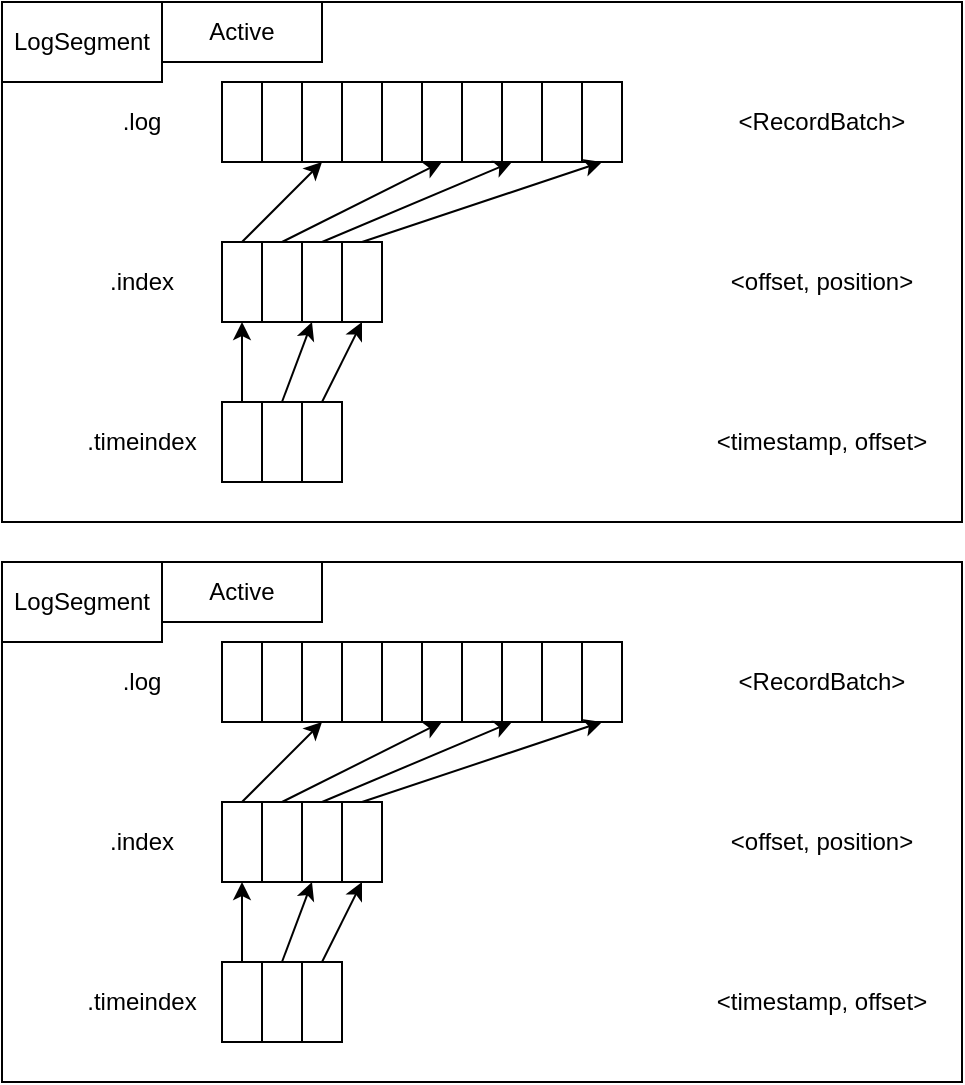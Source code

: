 <mxfile version="14.3.2" type="github">
  <diagram id="uaOw-mA3m-jpvrRVuked" name="第 1 页">
    <mxGraphModel dx="2033" dy="1131" grid="1" gridSize="10" guides="1" tooltips="1" connect="1" arrows="1" fold="1" page="1" pageScale="1" pageWidth="827" pageHeight="1169" math="0" shadow="0">
      <root>
        <mxCell id="0" />
        <mxCell id="1" parent="0" />
        <mxCell id="ooz1Gy32EYgsOm7iw_s4-39" value="" style="rounded=0;whiteSpace=wrap;html=1;" vertex="1" parent="1">
          <mxGeometry x="40" y="80" width="480" height="260" as="geometry" />
        </mxCell>
        <mxCell id="ooz1Gy32EYgsOm7iw_s4-3" value="" style="rounded=0;whiteSpace=wrap;html=1;" vertex="1" parent="1">
          <mxGeometry x="150" y="120" width="20" height="40" as="geometry" />
        </mxCell>
        <mxCell id="ooz1Gy32EYgsOm7iw_s4-4" value="" style="rounded=0;whiteSpace=wrap;html=1;" vertex="1" parent="1">
          <mxGeometry x="170" y="120" width="20" height="40" as="geometry" />
        </mxCell>
        <mxCell id="ooz1Gy32EYgsOm7iw_s4-5" value="" style="rounded=0;whiteSpace=wrap;html=1;" vertex="1" parent="1">
          <mxGeometry x="190" y="120" width="20" height="40" as="geometry" />
        </mxCell>
        <mxCell id="ooz1Gy32EYgsOm7iw_s4-6" value="" style="rounded=0;whiteSpace=wrap;html=1;" vertex="1" parent="1">
          <mxGeometry x="210" y="120" width="20" height="40" as="geometry" />
        </mxCell>
        <mxCell id="ooz1Gy32EYgsOm7iw_s4-7" value="" style="rounded=0;whiteSpace=wrap;html=1;" vertex="1" parent="1">
          <mxGeometry x="230" y="120" width="20" height="40" as="geometry" />
        </mxCell>
        <mxCell id="ooz1Gy32EYgsOm7iw_s4-8" value="" style="rounded=0;whiteSpace=wrap;html=1;" vertex="1" parent="1">
          <mxGeometry x="250" y="120" width="20" height="40" as="geometry" />
        </mxCell>
        <mxCell id="ooz1Gy32EYgsOm7iw_s4-9" value="" style="rounded=0;whiteSpace=wrap;html=1;" vertex="1" parent="1">
          <mxGeometry x="270" y="120" width="20" height="40" as="geometry" />
        </mxCell>
        <mxCell id="ooz1Gy32EYgsOm7iw_s4-10" value="" style="rounded=0;whiteSpace=wrap;html=1;" vertex="1" parent="1">
          <mxGeometry x="290" y="120" width="20" height="40" as="geometry" />
        </mxCell>
        <mxCell id="ooz1Gy32EYgsOm7iw_s4-11" value="" style="rounded=0;whiteSpace=wrap;html=1;" vertex="1" parent="1">
          <mxGeometry x="310" y="120" width="20" height="40" as="geometry" />
        </mxCell>
        <mxCell id="ooz1Gy32EYgsOm7iw_s4-12" value="" style="rounded=0;whiteSpace=wrap;html=1;" vertex="1" parent="1">
          <mxGeometry x="330" y="120" width="20" height="40" as="geometry" />
        </mxCell>
        <mxCell id="ooz1Gy32EYgsOm7iw_s4-13" value="" style="rounded=0;whiteSpace=wrap;html=1;" vertex="1" parent="1">
          <mxGeometry x="150" y="200" width="20" height="40" as="geometry" />
        </mxCell>
        <mxCell id="ooz1Gy32EYgsOm7iw_s4-14" value="" style="rounded=0;whiteSpace=wrap;html=1;" vertex="1" parent="1">
          <mxGeometry x="170" y="200" width="20" height="40" as="geometry" />
        </mxCell>
        <mxCell id="ooz1Gy32EYgsOm7iw_s4-15" value="" style="rounded=0;whiteSpace=wrap;html=1;" vertex="1" parent="1">
          <mxGeometry x="190" y="200" width="20" height="40" as="geometry" />
        </mxCell>
        <mxCell id="ooz1Gy32EYgsOm7iw_s4-16" value="" style="rounded=0;whiteSpace=wrap;html=1;" vertex="1" parent="1">
          <mxGeometry x="210" y="200" width="20" height="40" as="geometry" />
        </mxCell>
        <mxCell id="ooz1Gy32EYgsOm7iw_s4-20" value="" style="endArrow=classic;html=1;exitX=0.5;exitY=0;exitDx=0;exitDy=0;entryX=0.5;entryY=1;entryDx=0;entryDy=0;" edge="1" parent="1" source="ooz1Gy32EYgsOm7iw_s4-13" target="ooz1Gy32EYgsOm7iw_s4-5">
          <mxGeometry width="50" height="50" relative="1" as="geometry">
            <mxPoint x="120" y="370" as="sourcePoint" />
            <mxPoint x="170" y="320" as="targetPoint" />
          </mxGeometry>
        </mxCell>
        <mxCell id="ooz1Gy32EYgsOm7iw_s4-21" value="" style="endArrow=classic;html=1;exitX=0.5;exitY=0;exitDx=0;exitDy=0;entryX=0.5;entryY=1;entryDx=0;entryDy=0;" edge="1" parent="1" source="ooz1Gy32EYgsOm7iw_s4-14" target="ooz1Gy32EYgsOm7iw_s4-8">
          <mxGeometry width="50" height="50" relative="1" as="geometry">
            <mxPoint x="170" y="210" as="sourcePoint" />
            <mxPoint x="210" y="170" as="targetPoint" />
          </mxGeometry>
        </mxCell>
        <mxCell id="ooz1Gy32EYgsOm7iw_s4-22" value="" style="endArrow=classic;html=1;exitX=0.5;exitY=0;exitDx=0;exitDy=0;entryX=0.25;entryY=1;entryDx=0;entryDy=0;" edge="1" parent="1" source="ooz1Gy32EYgsOm7iw_s4-15" target="ooz1Gy32EYgsOm7iw_s4-10">
          <mxGeometry width="50" height="50" relative="1" as="geometry">
            <mxPoint x="180" y="220" as="sourcePoint" />
            <mxPoint x="220" y="180" as="targetPoint" />
          </mxGeometry>
        </mxCell>
        <mxCell id="ooz1Gy32EYgsOm7iw_s4-23" value="" style="endArrow=classic;html=1;exitX=0.5;exitY=0;exitDx=0;exitDy=0;entryX=0.5;entryY=1;entryDx=0;entryDy=0;" edge="1" parent="1" source="ooz1Gy32EYgsOm7iw_s4-16" target="ooz1Gy32EYgsOm7iw_s4-12">
          <mxGeometry width="50" height="50" relative="1" as="geometry">
            <mxPoint x="170" y="210" as="sourcePoint" />
            <mxPoint x="210" y="170" as="targetPoint" />
          </mxGeometry>
        </mxCell>
        <mxCell id="ooz1Gy32EYgsOm7iw_s4-24" value=".log" style="text;html=1;strokeColor=none;fillColor=none;align=center;verticalAlign=middle;whiteSpace=wrap;rounded=0;" vertex="1" parent="1">
          <mxGeometry x="90" y="130" width="40" height="20" as="geometry" />
        </mxCell>
        <mxCell id="ooz1Gy32EYgsOm7iw_s4-25" value=".index" style="text;html=1;strokeColor=none;fillColor=none;align=center;verticalAlign=middle;whiteSpace=wrap;rounded=0;" vertex="1" parent="1">
          <mxGeometry x="90" y="210" width="40" height="20" as="geometry" />
        </mxCell>
        <mxCell id="ooz1Gy32EYgsOm7iw_s4-26" value="" style="rounded=0;whiteSpace=wrap;html=1;" vertex="1" parent="1">
          <mxGeometry x="150" y="280" width="20" height="40" as="geometry" />
        </mxCell>
        <mxCell id="ooz1Gy32EYgsOm7iw_s4-27" value="" style="rounded=0;whiteSpace=wrap;html=1;" vertex="1" parent="1">
          <mxGeometry x="170" y="280" width="20" height="40" as="geometry" />
        </mxCell>
        <mxCell id="ooz1Gy32EYgsOm7iw_s4-28" value="" style="rounded=0;whiteSpace=wrap;html=1;" vertex="1" parent="1">
          <mxGeometry x="190" y="280" width="20" height="40" as="geometry" />
        </mxCell>
        <mxCell id="ooz1Gy32EYgsOm7iw_s4-30" value=".timeindex" style="text;html=1;strokeColor=none;fillColor=none;align=center;verticalAlign=middle;whiteSpace=wrap;rounded=0;" vertex="1" parent="1">
          <mxGeometry x="80" y="290" width="60" height="20" as="geometry" />
        </mxCell>
        <mxCell id="ooz1Gy32EYgsOm7iw_s4-32" value="" style="endArrow=classic;html=1;exitX=0.5;exitY=0;exitDx=0;exitDy=0;entryX=0.5;entryY=1;entryDx=0;entryDy=0;" edge="1" parent="1" source="ooz1Gy32EYgsOm7iw_s4-26" target="ooz1Gy32EYgsOm7iw_s4-13">
          <mxGeometry width="50" height="50" relative="1" as="geometry">
            <mxPoint x="170" y="210" as="sourcePoint" />
            <mxPoint x="210" y="170" as="targetPoint" />
          </mxGeometry>
        </mxCell>
        <mxCell id="ooz1Gy32EYgsOm7iw_s4-33" value="" style="endArrow=classic;html=1;exitX=0.5;exitY=0;exitDx=0;exitDy=0;entryX=0.25;entryY=1;entryDx=0;entryDy=0;" edge="1" parent="1" source="ooz1Gy32EYgsOm7iw_s4-27" target="ooz1Gy32EYgsOm7iw_s4-15">
          <mxGeometry width="50" height="50" relative="1" as="geometry">
            <mxPoint x="170" y="290" as="sourcePoint" />
            <mxPoint x="170" y="250" as="targetPoint" />
          </mxGeometry>
        </mxCell>
        <mxCell id="ooz1Gy32EYgsOm7iw_s4-34" value="" style="endArrow=classic;html=1;exitX=0.5;exitY=0;exitDx=0;exitDy=0;entryX=0.5;entryY=1;entryDx=0;entryDy=0;" edge="1" parent="1" source="ooz1Gy32EYgsOm7iw_s4-28" target="ooz1Gy32EYgsOm7iw_s4-16">
          <mxGeometry width="50" height="50" relative="1" as="geometry">
            <mxPoint x="180" y="300" as="sourcePoint" />
            <mxPoint x="180" y="260" as="targetPoint" />
          </mxGeometry>
        </mxCell>
        <mxCell id="ooz1Gy32EYgsOm7iw_s4-36" value="&amp;lt;timestamp, offset&amp;gt;" style="text;html=1;strokeColor=none;fillColor=none;align=center;verticalAlign=middle;whiteSpace=wrap;rounded=0;" vertex="1" parent="1">
          <mxGeometry x="390" y="280" width="120" height="40" as="geometry" />
        </mxCell>
        <mxCell id="ooz1Gy32EYgsOm7iw_s4-37" value="&amp;lt;offset, position&amp;gt;" style="text;html=1;strokeColor=none;fillColor=none;align=center;verticalAlign=middle;whiteSpace=wrap;rounded=0;" vertex="1" parent="1">
          <mxGeometry x="390" y="200" width="120" height="40" as="geometry" />
        </mxCell>
        <mxCell id="ooz1Gy32EYgsOm7iw_s4-38" value="&amp;lt;RecordBatch&amp;gt;" style="text;html=1;strokeColor=none;fillColor=none;align=center;verticalAlign=middle;whiteSpace=wrap;rounded=0;" vertex="1" parent="1">
          <mxGeometry x="390" y="120" width="120" height="40" as="geometry" />
        </mxCell>
        <mxCell id="ooz1Gy32EYgsOm7iw_s4-40" value="LogSegment" style="rounded=0;whiteSpace=wrap;html=1;" vertex="1" parent="1">
          <mxGeometry x="40" y="80" width="80" height="40" as="geometry" />
        </mxCell>
        <mxCell id="ooz1Gy32EYgsOm7iw_s4-41" value="" style="rounded=0;whiteSpace=wrap;html=1;" vertex="1" parent="1">
          <mxGeometry x="40" y="360" width="480" height="260" as="geometry" />
        </mxCell>
        <mxCell id="ooz1Gy32EYgsOm7iw_s4-42" value="" style="rounded=0;whiteSpace=wrap;html=1;" vertex="1" parent="1">
          <mxGeometry x="150" y="400" width="20" height="40" as="geometry" />
        </mxCell>
        <mxCell id="ooz1Gy32EYgsOm7iw_s4-43" value="" style="rounded=0;whiteSpace=wrap;html=1;" vertex="1" parent="1">
          <mxGeometry x="170" y="400" width="20" height="40" as="geometry" />
        </mxCell>
        <mxCell id="ooz1Gy32EYgsOm7iw_s4-44" value="" style="rounded=0;whiteSpace=wrap;html=1;" vertex="1" parent="1">
          <mxGeometry x="190" y="400" width="20" height="40" as="geometry" />
        </mxCell>
        <mxCell id="ooz1Gy32EYgsOm7iw_s4-45" value="" style="rounded=0;whiteSpace=wrap;html=1;" vertex="1" parent="1">
          <mxGeometry x="210" y="400" width="20" height="40" as="geometry" />
        </mxCell>
        <mxCell id="ooz1Gy32EYgsOm7iw_s4-46" value="" style="rounded=0;whiteSpace=wrap;html=1;" vertex="1" parent="1">
          <mxGeometry x="230" y="400" width="20" height="40" as="geometry" />
        </mxCell>
        <mxCell id="ooz1Gy32EYgsOm7iw_s4-47" value="" style="rounded=0;whiteSpace=wrap;html=1;" vertex="1" parent="1">
          <mxGeometry x="250" y="400" width="20" height="40" as="geometry" />
        </mxCell>
        <mxCell id="ooz1Gy32EYgsOm7iw_s4-48" value="" style="rounded=0;whiteSpace=wrap;html=1;" vertex="1" parent="1">
          <mxGeometry x="270" y="400" width="20" height="40" as="geometry" />
        </mxCell>
        <mxCell id="ooz1Gy32EYgsOm7iw_s4-49" value="" style="rounded=0;whiteSpace=wrap;html=1;" vertex="1" parent="1">
          <mxGeometry x="290" y="400" width="20" height="40" as="geometry" />
        </mxCell>
        <mxCell id="ooz1Gy32EYgsOm7iw_s4-50" value="" style="rounded=0;whiteSpace=wrap;html=1;" vertex="1" parent="1">
          <mxGeometry x="310" y="400" width="20" height="40" as="geometry" />
        </mxCell>
        <mxCell id="ooz1Gy32EYgsOm7iw_s4-51" value="" style="rounded=0;whiteSpace=wrap;html=1;" vertex="1" parent="1">
          <mxGeometry x="330" y="400" width="20" height="40" as="geometry" />
        </mxCell>
        <mxCell id="ooz1Gy32EYgsOm7iw_s4-52" value="" style="rounded=0;whiteSpace=wrap;html=1;" vertex="1" parent="1">
          <mxGeometry x="150" y="480" width="20" height="40" as="geometry" />
        </mxCell>
        <mxCell id="ooz1Gy32EYgsOm7iw_s4-53" value="" style="rounded=0;whiteSpace=wrap;html=1;" vertex="1" parent="1">
          <mxGeometry x="170" y="480" width="20" height="40" as="geometry" />
        </mxCell>
        <mxCell id="ooz1Gy32EYgsOm7iw_s4-54" value="" style="rounded=0;whiteSpace=wrap;html=1;" vertex="1" parent="1">
          <mxGeometry x="190" y="480" width="20" height="40" as="geometry" />
        </mxCell>
        <mxCell id="ooz1Gy32EYgsOm7iw_s4-55" value="" style="rounded=0;whiteSpace=wrap;html=1;" vertex="1" parent="1">
          <mxGeometry x="210" y="480" width="20" height="40" as="geometry" />
        </mxCell>
        <mxCell id="ooz1Gy32EYgsOm7iw_s4-56" value="" style="endArrow=classic;html=1;exitX=0.5;exitY=0;exitDx=0;exitDy=0;entryX=0.5;entryY=1;entryDx=0;entryDy=0;" edge="1" parent="1" source="ooz1Gy32EYgsOm7iw_s4-52" target="ooz1Gy32EYgsOm7iw_s4-44">
          <mxGeometry width="50" height="50" relative="1" as="geometry">
            <mxPoint x="120" y="650" as="sourcePoint" />
            <mxPoint x="170" y="600" as="targetPoint" />
          </mxGeometry>
        </mxCell>
        <mxCell id="ooz1Gy32EYgsOm7iw_s4-57" value="" style="endArrow=classic;html=1;exitX=0.5;exitY=0;exitDx=0;exitDy=0;entryX=0.5;entryY=1;entryDx=0;entryDy=0;" edge="1" parent="1" source="ooz1Gy32EYgsOm7iw_s4-53" target="ooz1Gy32EYgsOm7iw_s4-47">
          <mxGeometry width="50" height="50" relative="1" as="geometry">
            <mxPoint x="170" y="490" as="sourcePoint" />
            <mxPoint x="210" y="450" as="targetPoint" />
          </mxGeometry>
        </mxCell>
        <mxCell id="ooz1Gy32EYgsOm7iw_s4-58" value="" style="endArrow=classic;html=1;exitX=0.5;exitY=0;exitDx=0;exitDy=0;entryX=0.25;entryY=1;entryDx=0;entryDy=0;" edge="1" parent="1" source="ooz1Gy32EYgsOm7iw_s4-54" target="ooz1Gy32EYgsOm7iw_s4-49">
          <mxGeometry width="50" height="50" relative="1" as="geometry">
            <mxPoint x="180" y="500" as="sourcePoint" />
            <mxPoint x="220" y="460" as="targetPoint" />
          </mxGeometry>
        </mxCell>
        <mxCell id="ooz1Gy32EYgsOm7iw_s4-59" value="" style="endArrow=classic;html=1;exitX=0.5;exitY=0;exitDx=0;exitDy=0;entryX=0.5;entryY=1;entryDx=0;entryDy=0;" edge="1" parent="1" source="ooz1Gy32EYgsOm7iw_s4-55" target="ooz1Gy32EYgsOm7iw_s4-51">
          <mxGeometry width="50" height="50" relative="1" as="geometry">
            <mxPoint x="170" y="490" as="sourcePoint" />
            <mxPoint x="210" y="450" as="targetPoint" />
          </mxGeometry>
        </mxCell>
        <mxCell id="ooz1Gy32EYgsOm7iw_s4-60" value=".log" style="text;html=1;strokeColor=none;fillColor=none;align=center;verticalAlign=middle;whiteSpace=wrap;rounded=0;" vertex="1" parent="1">
          <mxGeometry x="90" y="410" width="40" height="20" as="geometry" />
        </mxCell>
        <mxCell id="ooz1Gy32EYgsOm7iw_s4-61" value=".index" style="text;html=1;strokeColor=none;fillColor=none;align=center;verticalAlign=middle;whiteSpace=wrap;rounded=0;" vertex="1" parent="1">
          <mxGeometry x="90" y="490" width="40" height="20" as="geometry" />
        </mxCell>
        <mxCell id="ooz1Gy32EYgsOm7iw_s4-62" value="" style="rounded=0;whiteSpace=wrap;html=1;" vertex="1" parent="1">
          <mxGeometry x="150" y="560" width="20" height="40" as="geometry" />
        </mxCell>
        <mxCell id="ooz1Gy32EYgsOm7iw_s4-63" value="" style="rounded=0;whiteSpace=wrap;html=1;" vertex="1" parent="1">
          <mxGeometry x="170" y="560" width="20" height="40" as="geometry" />
        </mxCell>
        <mxCell id="ooz1Gy32EYgsOm7iw_s4-64" value="" style="rounded=0;whiteSpace=wrap;html=1;" vertex="1" parent="1">
          <mxGeometry x="190" y="560" width="20" height="40" as="geometry" />
        </mxCell>
        <mxCell id="ooz1Gy32EYgsOm7iw_s4-65" value=".timeindex" style="text;html=1;strokeColor=none;fillColor=none;align=center;verticalAlign=middle;whiteSpace=wrap;rounded=0;" vertex="1" parent="1">
          <mxGeometry x="80" y="570" width="60" height="20" as="geometry" />
        </mxCell>
        <mxCell id="ooz1Gy32EYgsOm7iw_s4-66" value="" style="endArrow=classic;html=1;exitX=0.5;exitY=0;exitDx=0;exitDy=0;entryX=0.5;entryY=1;entryDx=0;entryDy=0;" edge="1" parent="1" source="ooz1Gy32EYgsOm7iw_s4-62" target="ooz1Gy32EYgsOm7iw_s4-52">
          <mxGeometry width="50" height="50" relative="1" as="geometry">
            <mxPoint x="170" y="490" as="sourcePoint" />
            <mxPoint x="210" y="450" as="targetPoint" />
          </mxGeometry>
        </mxCell>
        <mxCell id="ooz1Gy32EYgsOm7iw_s4-67" value="" style="endArrow=classic;html=1;exitX=0.5;exitY=0;exitDx=0;exitDy=0;entryX=0.25;entryY=1;entryDx=0;entryDy=0;" edge="1" parent="1" source="ooz1Gy32EYgsOm7iw_s4-63" target="ooz1Gy32EYgsOm7iw_s4-54">
          <mxGeometry width="50" height="50" relative="1" as="geometry">
            <mxPoint x="170" y="570" as="sourcePoint" />
            <mxPoint x="170" y="530" as="targetPoint" />
          </mxGeometry>
        </mxCell>
        <mxCell id="ooz1Gy32EYgsOm7iw_s4-68" value="" style="endArrow=classic;html=1;exitX=0.5;exitY=0;exitDx=0;exitDy=0;entryX=0.5;entryY=1;entryDx=0;entryDy=0;" edge="1" parent="1" source="ooz1Gy32EYgsOm7iw_s4-64" target="ooz1Gy32EYgsOm7iw_s4-55">
          <mxGeometry width="50" height="50" relative="1" as="geometry">
            <mxPoint x="180" y="580" as="sourcePoint" />
            <mxPoint x="180" y="540" as="targetPoint" />
          </mxGeometry>
        </mxCell>
        <mxCell id="ooz1Gy32EYgsOm7iw_s4-69" value="&amp;lt;timestamp, offset&amp;gt;" style="text;html=1;strokeColor=none;fillColor=none;align=center;verticalAlign=middle;whiteSpace=wrap;rounded=0;" vertex="1" parent="1">
          <mxGeometry x="390" y="560" width="120" height="40" as="geometry" />
        </mxCell>
        <mxCell id="ooz1Gy32EYgsOm7iw_s4-70" value="&amp;lt;offset, position&amp;gt;" style="text;html=1;strokeColor=none;fillColor=none;align=center;verticalAlign=middle;whiteSpace=wrap;rounded=0;" vertex="1" parent="1">
          <mxGeometry x="390" y="480" width="120" height="40" as="geometry" />
        </mxCell>
        <mxCell id="ooz1Gy32EYgsOm7iw_s4-71" value="&amp;lt;RecordBatch&amp;gt;" style="text;html=1;strokeColor=none;fillColor=none;align=center;verticalAlign=middle;whiteSpace=wrap;rounded=0;" vertex="1" parent="1">
          <mxGeometry x="390" y="400" width="120" height="40" as="geometry" />
        </mxCell>
        <mxCell id="ooz1Gy32EYgsOm7iw_s4-72" value="LogSegment" style="rounded=0;whiteSpace=wrap;html=1;" vertex="1" parent="1">
          <mxGeometry x="40" y="360" width="80" height="40" as="geometry" />
        </mxCell>
        <mxCell id="ooz1Gy32EYgsOm7iw_s4-73" value="Active" style="rounded=0;whiteSpace=wrap;html=1;" vertex="1" parent="1">
          <mxGeometry x="120" y="360" width="80" height="30" as="geometry" />
        </mxCell>
        <mxCell id="ooz1Gy32EYgsOm7iw_s4-74" value="Active" style="rounded=0;whiteSpace=wrap;html=1;" vertex="1" parent="1">
          <mxGeometry x="120" y="80" width="80" height="30" as="geometry" />
        </mxCell>
      </root>
    </mxGraphModel>
  </diagram>
</mxfile>
